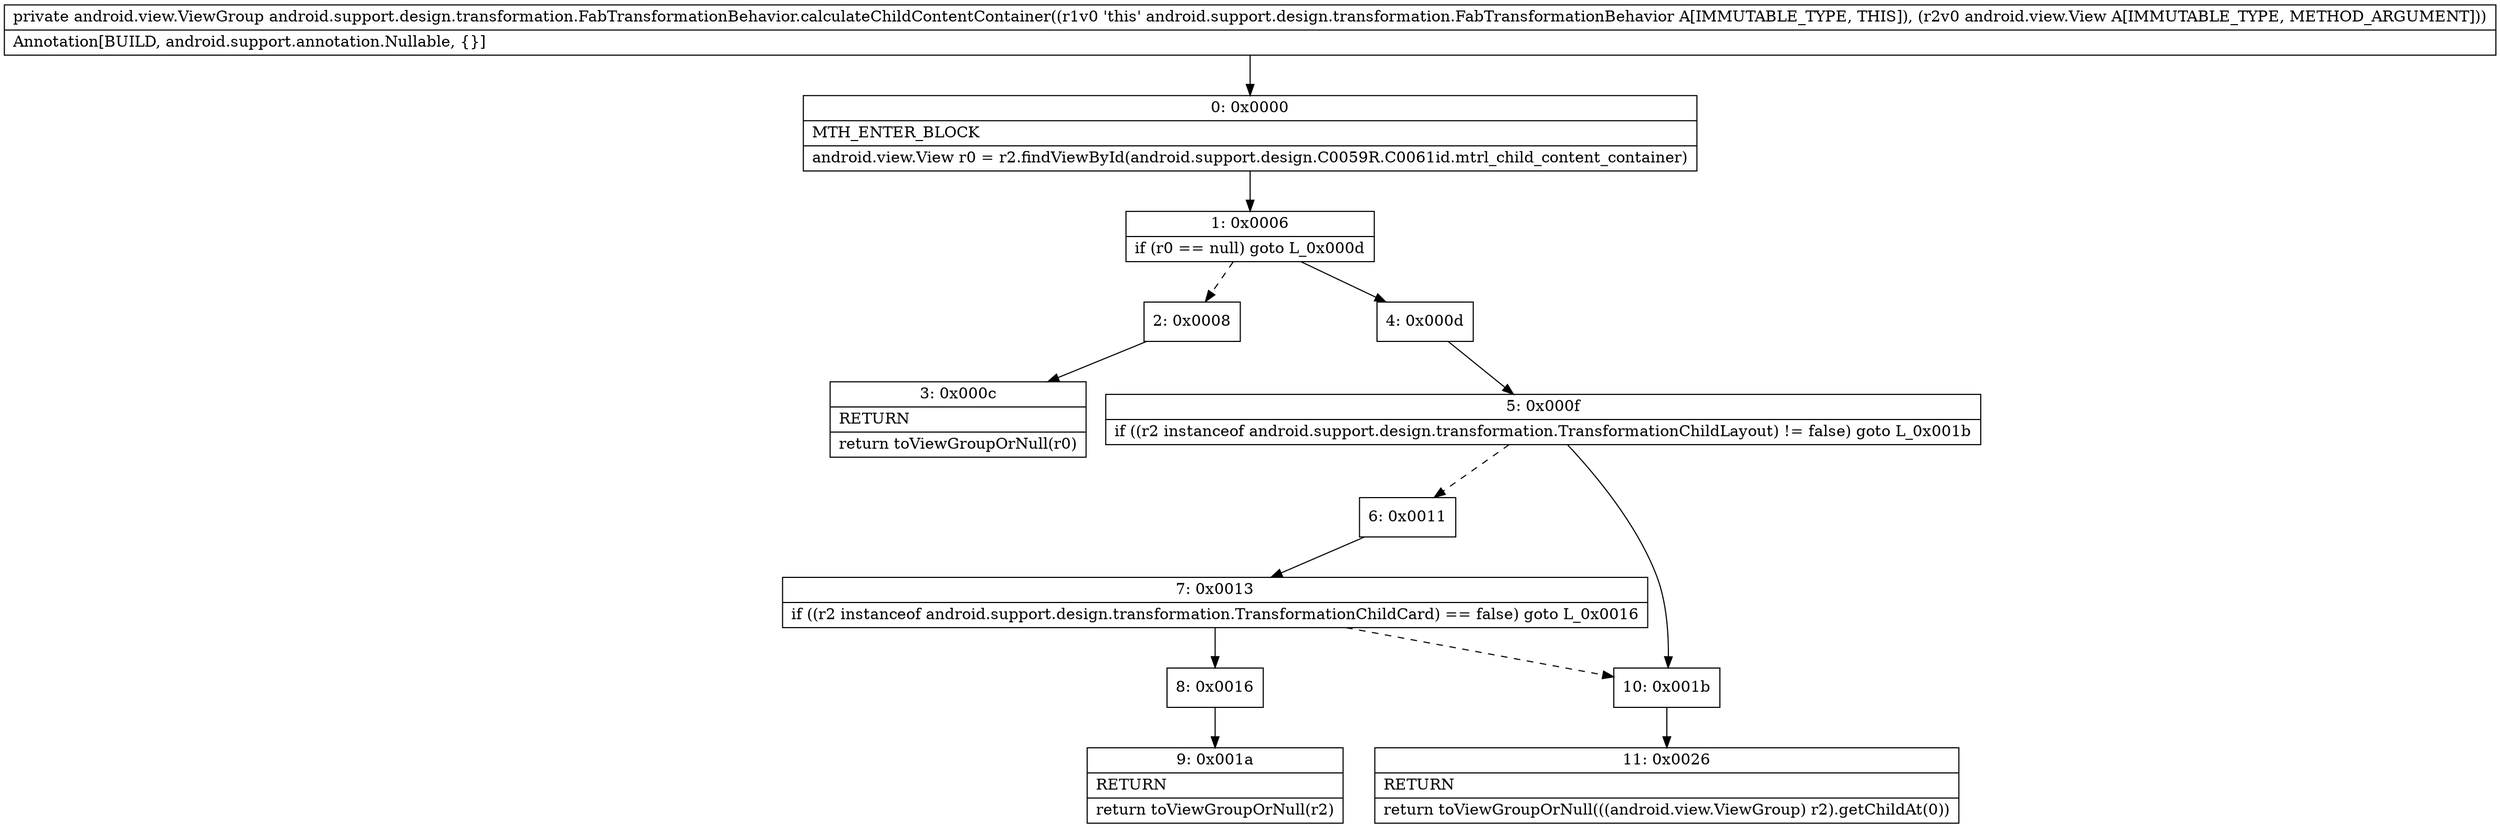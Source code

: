 digraph "CFG forandroid.support.design.transformation.FabTransformationBehavior.calculateChildContentContainer(Landroid\/view\/View;)Landroid\/view\/ViewGroup;" {
Node_0 [shape=record,label="{0\:\ 0x0000|MTH_ENTER_BLOCK\l|android.view.View r0 = r2.findViewById(android.support.design.C0059R.C0061id.mtrl_child_content_container)\l}"];
Node_1 [shape=record,label="{1\:\ 0x0006|if (r0 == null) goto L_0x000d\l}"];
Node_2 [shape=record,label="{2\:\ 0x0008}"];
Node_3 [shape=record,label="{3\:\ 0x000c|RETURN\l|return toViewGroupOrNull(r0)\l}"];
Node_4 [shape=record,label="{4\:\ 0x000d}"];
Node_5 [shape=record,label="{5\:\ 0x000f|if ((r2 instanceof android.support.design.transformation.TransformationChildLayout) != false) goto L_0x001b\l}"];
Node_6 [shape=record,label="{6\:\ 0x0011}"];
Node_7 [shape=record,label="{7\:\ 0x0013|if ((r2 instanceof android.support.design.transformation.TransformationChildCard) == false) goto L_0x0016\l}"];
Node_8 [shape=record,label="{8\:\ 0x0016}"];
Node_9 [shape=record,label="{9\:\ 0x001a|RETURN\l|return toViewGroupOrNull(r2)\l}"];
Node_10 [shape=record,label="{10\:\ 0x001b}"];
Node_11 [shape=record,label="{11\:\ 0x0026|RETURN\l|return toViewGroupOrNull(((android.view.ViewGroup) r2).getChildAt(0))\l}"];
MethodNode[shape=record,label="{private android.view.ViewGroup android.support.design.transformation.FabTransformationBehavior.calculateChildContentContainer((r1v0 'this' android.support.design.transformation.FabTransformationBehavior A[IMMUTABLE_TYPE, THIS]), (r2v0 android.view.View A[IMMUTABLE_TYPE, METHOD_ARGUMENT]))  | Annotation[BUILD, android.support.annotation.Nullable, \{\}]\l}"];
MethodNode -> Node_0;
Node_0 -> Node_1;
Node_1 -> Node_2[style=dashed];
Node_1 -> Node_4;
Node_2 -> Node_3;
Node_4 -> Node_5;
Node_5 -> Node_6[style=dashed];
Node_5 -> Node_10;
Node_6 -> Node_7;
Node_7 -> Node_8;
Node_7 -> Node_10[style=dashed];
Node_8 -> Node_9;
Node_10 -> Node_11;
}

